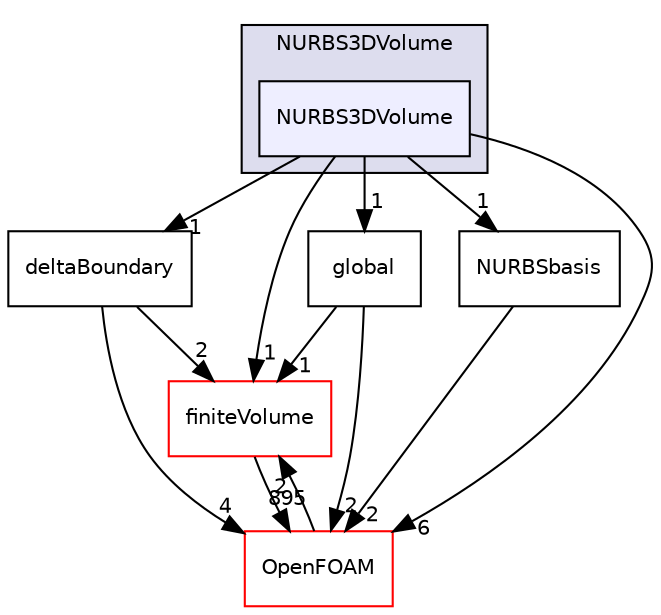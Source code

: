 digraph "src/optimisation/adjointOptimisation/adjoint/parameterization/NURBS/NURBS3DVolume/NURBS3DVolume" {
  bgcolor=transparent;
  compound=true
  node [ fontsize="10", fontname="Helvetica"];
  edge [ labelfontsize="10", labelfontname="Helvetica"];
  subgraph clusterdir_51d3ac40deae63dc5bcad6c091ae8c81 {
    graph [ bgcolor="#ddddee", pencolor="black", label="NURBS3DVolume" fontname="Helvetica", fontsize="10", URL="dir_51d3ac40deae63dc5bcad6c091ae8c81.html"]
  dir_cd44b5e9a6ef99782c8d75cd1170243c [shape=box, label="NURBS3DVolume", style="filled", fillcolor="#eeeeff", pencolor="black", URL="dir_cd44b5e9a6ef99782c8d75cd1170243c.html"];
  }
  dir_9bd15774b555cf7259a6fa18f99fe99b [shape=box label="finiteVolume" color="red" URL="dir_9bd15774b555cf7259a6fa18f99fe99b.html"];
  dir_b2bffebd305523ae74de52534349e8c7 [shape=box label="deltaBoundary" URL="dir_b2bffebd305523ae74de52534349e8c7.html"];
  dir_bb4c7d53b41519560a44ff16962c4c01 [shape=box label="NURBSbasis" URL="dir_bb4c7d53b41519560a44ff16962c4c01.html"];
  dir_c5473ff19b20e6ec4dfe5c310b3778a8 [shape=box label="OpenFOAM" color="red" URL="dir_c5473ff19b20e6ec4dfe5c310b3778a8.html"];
  dir_dd56dc4c5f6c51768e20e60d3fce2a94 [shape=box label="global" URL="dir_dd56dc4c5f6c51768e20e60d3fce2a94.html"];
  dir_9bd15774b555cf7259a6fa18f99fe99b->dir_c5473ff19b20e6ec4dfe5c310b3778a8 [headlabel="895", labeldistance=1.5 headhref="dir_000814_002151.html"];
  dir_b2bffebd305523ae74de52534349e8c7->dir_9bd15774b555cf7259a6fa18f99fe99b [headlabel="2", labeldistance=1.5 headhref="dir_002797_000814.html"];
  dir_b2bffebd305523ae74de52534349e8c7->dir_c5473ff19b20e6ec4dfe5c310b3778a8 [headlabel="4", labeldistance=1.5 headhref="dir_002797_002151.html"];
  dir_bb4c7d53b41519560a44ff16962c4c01->dir_c5473ff19b20e6ec4dfe5c310b3778a8 [headlabel="2", labeldistance=1.5 headhref="dir_002893_002151.html"];
  dir_c5473ff19b20e6ec4dfe5c310b3778a8->dir_9bd15774b555cf7259a6fa18f99fe99b [headlabel="2", labeldistance=1.5 headhref="dir_002151_000814.html"];
  dir_dd56dc4c5f6c51768e20e60d3fce2a94->dir_9bd15774b555cf7259a6fa18f99fe99b [headlabel="1", labeldistance=1.5 headhref="dir_002819_000814.html"];
  dir_dd56dc4c5f6c51768e20e60d3fce2a94->dir_c5473ff19b20e6ec4dfe5c310b3778a8 [headlabel="2", labeldistance=1.5 headhref="dir_002819_002151.html"];
  dir_cd44b5e9a6ef99782c8d75cd1170243c->dir_9bd15774b555cf7259a6fa18f99fe99b [headlabel="1", labeldistance=1.5 headhref="dir_002891_000814.html"];
  dir_cd44b5e9a6ef99782c8d75cd1170243c->dir_b2bffebd305523ae74de52534349e8c7 [headlabel="1", labeldistance=1.5 headhref="dir_002891_002797.html"];
  dir_cd44b5e9a6ef99782c8d75cd1170243c->dir_bb4c7d53b41519560a44ff16962c4c01 [headlabel="1", labeldistance=1.5 headhref="dir_002891_002893.html"];
  dir_cd44b5e9a6ef99782c8d75cd1170243c->dir_c5473ff19b20e6ec4dfe5c310b3778a8 [headlabel="6", labeldistance=1.5 headhref="dir_002891_002151.html"];
  dir_cd44b5e9a6ef99782c8d75cd1170243c->dir_dd56dc4c5f6c51768e20e60d3fce2a94 [headlabel="1", labeldistance=1.5 headhref="dir_002891_002819.html"];
}
